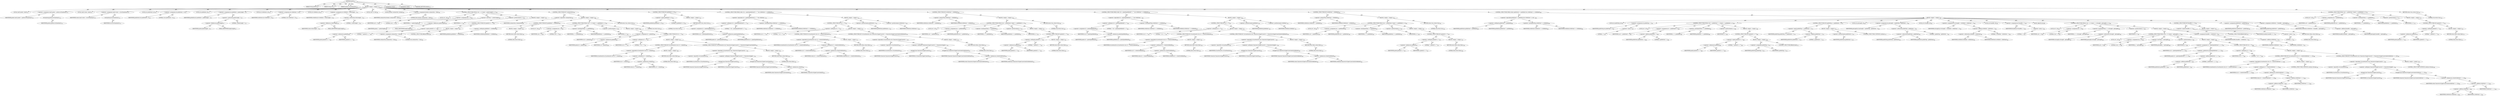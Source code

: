 digraph "match" {  
"111669149703" [label = <(METHOD,match)<SUB>372</SUB>> ]
"115964117005" [label = <(PARAM,String pattern)<SUB>372</SUB>> ]
"115964117006" [label = <(PARAM,String str)<SUB>372</SUB>> ]
"115964117007" [label = <(PARAM,boolean isCaseSensitive)<SUB>373</SUB>> ]
"25769803816" [label = <(BLOCK,&lt;empty&gt;,&lt;empty&gt;)<SUB>373</SUB>> ]
"94489280539" [label = <(LOCAL,char[] patArr: char[])<SUB>374</SUB>> ]
"30064771227" [label = <(&lt;operator&gt;.assignment,char[] patArr = pattern.toCharArray())<SUB>374</SUB>> ]
"68719476911" [label = <(IDENTIFIER,patArr,char[] patArr = pattern.toCharArray())<SUB>374</SUB>> ]
"30064771228" [label = <(toCharArray,pattern.toCharArray())<SUB>374</SUB>> ]
"68719476912" [label = <(IDENTIFIER,pattern,pattern.toCharArray())<SUB>374</SUB>> ]
"94489280540" [label = <(LOCAL,char[] strArr: char[])<SUB>375</SUB>> ]
"30064771229" [label = <(&lt;operator&gt;.assignment,char[] strArr = str.toCharArray())<SUB>375</SUB>> ]
"68719476913" [label = <(IDENTIFIER,strArr,char[] strArr = str.toCharArray())<SUB>375</SUB>> ]
"30064771230" [label = <(toCharArray,str.toCharArray())<SUB>375</SUB>> ]
"68719476914" [label = <(IDENTIFIER,str,str.toCharArray())<SUB>375</SUB>> ]
"94489280541" [label = <(LOCAL,int patIdxStart: int)<SUB>376</SUB>> ]
"30064771231" [label = <(&lt;operator&gt;.assignment,int patIdxStart = 0)<SUB>376</SUB>> ]
"68719476915" [label = <(IDENTIFIER,patIdxStart,int patIdxStart = 0)<SUB>376</SUB>> ]
"90194313274" [label = <(LITERAL,0,int patIdxStart = 0)<SUB>376</SUB>> ]
"94489280542" [label = <(LOCAL,int patIdxEnd: int)<SUB>377</SUB>> ]
"30064771232" [label = <(&lt;operator&gt;.assignment,int patIdxEnd = patArr.length - 1)<SUB>377</SUB>> ]
"68719476916" [label = <(IDENTIFIER,patIdxEnd,int patIdxEnd = patArr.length - 1)<SUB>377</SUB>> ]
"30064771233" [label = <(&lt;operator&gt;.subtraction,patArr.length - 1)<SUB>377</SUB>> ]
"30064771234" [label = <(&lt;operator&gt;.fieldAccess,patArr.length)<SUB>377</SUB>> ]
"68719476917" [label = <(IDENTIFIER,patArr,patArr.length - 1)<SUB>377</SUB>> ]
"55834574857" [label = <(FIELD_IDENTIFIER,length,length)<SUB>377</SUB>> ]
"90194313275" [label = <(LITERAL,1,patArr.length - 1)<SUB>377</SUB>> ]
"94489280543" [label = <(LOCAL,int strIdxStart: int)<SUB>378</SUB>> ]
"30064771235" [label = <(&lt;operator&gt;.assignment,int strIdxStart = 0)<SUB>378</SUB>> ]
"68719476918" [label = <(IDENTIFIER,strIdxStart,int strIdxStart = 0)<SUB>378</SUB>> ]
"90194313276" [label = <(LITERAL,0,int strIdxStart = 0)<SUB>378</SUB>> ]
"94489280544" [label = <(LOCAL,int strIdxEnd: int)<SUB>379</SUB>> ]
"30064771236" [label = <(&lt;operator&gt;.assignment,int strIdxEnd = strArr.length - 1)<SUB>379</SUB>> ]
"68719476919" [label = <(IDENTIFIER,strIdxEnd,int strIdxEnd = strArr.length - 1)<SUB>379</SUB>> ]
"30064771237" [label = <(&lt;operator&gt;.subtraction,strArr.length - 1)<SUB>379</SUB>> ]
"30064771238" [label = <(&lt;operator&gt;.fieldAccess,strArr.length)<SUB>379</SUB>> ]
"68719476920" [label = <(IDENTIFIER,strArr,strArr.length - 1)<SUB>379</SUB>> ]
"55834574858" [label = <(FIELD_IDENTIFIER,length,length)<SUB>379</SUB>> ]
"90194313277" [label = <(LITERAL,1,strArr.length - 1)<SUB>379</SUB>> ]
"94489280545" [label = <(LOCAL,char ch: char)<SUB>380</SUB>> ]
"94489280546" [label = <(LOCAL,boolean containsStar: boolean)<SUB>382</SUB>> ]
"30064771239" [label = <(&lt;operator&gt;.assignment,boolean containsStar = false)<SUB>382</SUB>> ]
"68719476921" [label = <(IDENTIFIER,containsStar,boolean containsStar = false)<SUB>382</SUB>> ]
"90194313278" [label = <(LITERAL,false,boolean containsStar = false)<SUB>382</SUB>> ]
"47244640296" [label = <(CONTROL_STRUCTURE,FOR,for (int i = 0; Some(i &lt; patArr.length); i++))<SUB>383</SUB>> ]
"94489280547" [label = <(LOCAL,int i: int)<SUB>383</SUB>> ]
"30064771240" [label = <(&lt;operator&gt;.assignment,int i = 0)<SUB>383</SUB>> ]
"68719476922" [label = <(IDENTIFIER,i,int i = 0)<SUB>383</SUB>> ]
"90194313279" [label = <(LITERAL,0,int i = 0)<SUB>383</SUB>> ]
"30064771241" [label = <(&lt;operator&gt;.lessThan,i &lt; patArr.length)<SUB>383</SUB>> ]
"68719476923" [label = <(IDENTIFIER,i,i &lt; patArr.length)<SUB>383</SUB>> ]
"30064771242" [label = <(&lt;operator&gt;.fieldAccess,patArr.length)<SUB>383</SUB>> ]
"68719476924" [label = <(IDENTIFIER,patArr,i &lt; patArr.length)<SUB>383</SUB>> ]
"55834574859" [label = <(FIELD_IDENTIFIER,length,length)<SUB>383</SUB>> ]
"30064771243" [label = <(&lt;operator&gt;.postIncrement,i++)<SUB>383</SUB>> ]
"68719476925" [label = <(IDENTIFIER,i,i++)<SUB>383</SUB>> ]
"25769803817" [label = <(BLOCK,&lt;empty&gt;,&lt;empty&gt;)<SUB>383</SUB>> ]
"47244640297" [label = <(CONTROL_STRUCTURE,IF,if (patArr[i] == '*'))<SUB>384</SUB>> ]
"30064771244" [label = <(&lt;operator&gt;.equals,patArr[i] == '*')<SUB>384</SUB>> ]
"30064771245" [label = <(&lt;operator&gt;.indexAccess,patArr[i])<SUB>384</SUB>> ]
"68719476926" [label = <(IDENTIFIER,patArr,patArr[i] == '*')<SUB>384</SUB>> ]
"68719476927" [label = <(IDENTIFIER,i,patArr[i] == '*')<SUB>384</SUB>> ]
"90194313280" [label = <(LITERAL,'*',patArr[i] == '*')<SUB>384</SUB>> ]
"25769803818" [label = <(BLOCK,&lt;empty&gt;,&lt;empty&gt;)<SUB>384</SUB>> ]
"30064771246" [label = <(&lt;operator&gt;.assignment,containsStar = true)<SUB>385</SUB>> ]
"68719476928" [label = <(IDENTIFIER,containsStar,containsStar = true)<SUB>385</SUB>> ]
"90194313281" [label = <(LITERAL,true,containsStar = true)<SUB>385</SUB>> ]
"47244640298" [label = <(CONTROL_STRUCTURE,BREAK,break;)<SUB>386</SUB>> ]
"47244640299" [label = <(CONTROL_STRUCTURE,IF,if (!containsStar))<SUB>390</SUB>> ]
"30064771247" [label = <(&lt;operator&gt;.logicalNot,!containsStar)<SUB>390</SUB>> ]
"68719476929" [label = <(IDENTIFIER,containsStar,!containsStar)<SUB>390</SUB>> ]
"25769803819" [label = <(BLOCK,&lt;empty&gt;,&lt;empty&gt;)<SUB>390</SUB>> ]
"47244640300" [label = <(CONTROL_STRUCTURE,IF,if (patIdxEnd != strIdxEnd))<SUB>392</SUB>> ]
"30064771248" [label = <(&lt;operator&gt;.notEquals,patIdxEnd != strIdxEnd)<SUB>392</SUB>> ]
"68719476930" [label = <(IDENTIFIER,patIdxEnd,patIdxEnd != strIdxEnd)<SUB>392</SUB>> ]
"68719476931" [label = <(IDENTIFIER,strIdxEnd,patIdxEnd != strIdxEnd)<SUB>392</SUB>> ]
"25769803820" [label = <(BLOCK,&lt;empty&gt;,&lt;empty&gt;)<SUB>392</SUB>> ]
"146028888084" [label = <(RETURN,return false;,return false;)<SUB>393</SUB>> ]
"90194313282" [label = <(LITERAL,false,return false;)<SUB>393</SUB>> ]
"47244640301" [label = <(CONTROL_STRUCTURE,FOR,for (int i = 0; Some(i &lt;= patIdxEnd); i++))<SUB>395</SUB>> ]
"94489280548" [label = <(LOCAL,int i: int)<SUB>395</SUB>> ]
"30064771249" [label = <(&lt;operator&gt;.assignment,int i = 0)<SUB>395</SUB>> ]
"68719476932" [label = <(IDENTIFIER,i,int i = 0)<SUB>395</SUB>> ]
"90194313283" [label = <(LITERAL,0,int i = 0)<SUB>395</SUB>> ]
"30064771250" [label = <(&lt;operator&gt;.lessEqualsThan,i &lt;= patIdxEnd)<SUB>395</SUB>> ]
"68719476933" [label = <(IDENTIFIER,i,i &lt;= patIdxEnd)<SUB>395</SUB>> ]
"68719476934" [label = <(IDENTIFIER,patIdxEnd,i &lt;= patIdxEnd)<SUB>395</SUB>> ]
"30064771251" [label = <(&lt;operator&gt;.postIncrement,i++)<SUB>395</SUB>> ]
"68719476935" [label = <(IDENTIFIER,i,i++)<SUB>395</SUB>> ]
"25769803821" [label = <(BLOCK,&lt;empty&gt;,&lt;empty&gt;)<SUB>395</SUB>> ]
"30064771252" [label = <(&lt;operator&gt;.assignment,ch = patArr[i])<SUB>396</SUB>> ]
"68719476936" [label = <(IDENTIFIER,ch,ch = patArr[i])<SUB>396</SUB>> ]
"30064771253" [label = <(&lt;operator&gt;.indexAccess,patArr[i])<SUB>396</SUB>> ]
"68719476937" [label = <(IDENTIFIER,patArr,ch = patArr[i])<SUB>396</SUB>> ]
"68719476938" [label = <(IDENTIFIER,i,ch = patArr[i])<SUB>396</SUB>> ]
"47244640302" [label = <(CONTROL_STRUCTURE,IF,if (ch != '?'))<SUB>397</SUB>> ]
"30064771254" [label = <(&lt;operator&gt;.notEquals,ch != '?')<SUB>397</SUB>> ]
"68719476939" [label = <(IDENTIFIER,ch,ch != '?')<SUB>397</SUB>> ]
"90194313284" [label = <(LITERAL,'?',ch != '?')<SUB>397</SUB>> ]
"25769803822" [label = <(BLOCK,&lt;empty&gt;,&lt;empty&gt;)<SUB>397</SUB>> ]
"47244640303" [label = <(CONTROL_STRUCTURE,IF,if (isCaseSensitive &amp;&amp; ch != strArr[i]))<SUB>398</SUB>> ]
"30064771255" [label = <(&lt;operator&gt;.logicalAnd,isCaseSensitive &amp;&amp; ch != strArr[i])<SUB>398</SUB>> ]
"68719476940" [label = <(IDENTIFIER,isCaseSensitive,isCaseSensitive &amp;&amp; ch != strArr[i])<SUB>398</SUB>> ]
"30064771256" [label = <(&lt;operator&gt;.notEquals,ch != strArr[i])<SUB>398</SUB>> ]
"68719476941" [label = <(IDENTIFIER,ch,ch != strArr[i])<SUB>398</SUB>> ]
"30064771257" [label = <(&lt;operator&gt;.indexAccess,strArr[i])<SUB>398</SUB>> ]
"68719476942" [label = <(IDENTIFIER,strArr,ch != strArr[i])<SUB>398</SUB>> ]
"68719476943" [label = <(IDENTIFIER,i,ch != strArr[i])<SUB>398</SUB>> ]
"25769803823" [label = <(BLOCK,&lt;empty&gt;,&lt;empty&gt;)<SUB>398</SUB>> ]
"146028888085" [label = <(RETURN,return false;,return false;)<SUB>399</SUB>> ]
"90194313285" [label = <(LITERAL,false,return false;)<SUB>399</SUB>> ]
"47244640304" [label = <(CONTROL_STRUCTURE,IF,if (!isCaseSensitive &amp;&amp; Character.toUpperCase(ch) != Character.toUpperCase(strArr[i])))<SUB>401</SUB>> ]
"30064771258" [label = <(&lt;operator&gt;.logicalAnd,!isCaseSensitive &amp;&amp; Character.toUpperCase(ch) !...)<SUB>401</SUB>> ]
"30064771259" [label = <(&lt;operator&gt;.logicalNot,!isCaseSensitive)<SUB>401</SUB>> ]
"68719476944" [label = <(IDENTIFIER,isCaseSensitive,!isCaseSensitive)<SUB>401</SUB>> ]
"30064771260" [label = <(&lt;operator&gt;.notEquals,Character.toUpperCase(ch) != Character.toUpperC...)<SUB>401</SUB>> ]
"30064771261" [label = <(toUpperCase,Character.toUpperCase(ch))<SUB>401</SUB>> ]
"68719476945" [label = <(IDENTIFIER,Character,Character.toUpperCase(ch))<SUB>401</SUB>> ]
"68719476946" [label = <(IDENTIFIER,ch,Character.toUpperCase(ch))<SUB>401</SUB>> ]
"30064771262" [label = <(toUpperCase,Character.toUpperCase(strArr[i]))<SUB>402</SUB>> ]
"68719476947" [label = <(IDENTIFIER,Character,Character.toUpperCase(strArr[i]))<SUB>402</SUB>> ]
"30064771263" [label = <(&lt;operator&gt;.indexAccess,strArr[i])<SUB>402</SUB>> ]
"68719476948" [label = <(IDENTIFIER,strArr,Character.toUpperCase(strArr[i]))<SUB>402</SUB>> ]
"68719476949" [label = <(IDENTIFIER,i,Character.toUpperCase(strArr[i]))<SUB>402</SUB>> ]
"25769803824" [label = <(BLOCK,&lt;empty&gt;,&lt;empty&gt;)<SUB>402</SUB>> ]
"146028888086" [label = <(RETURN,return false;,return false;)<SUB>403</SUB>> ]
"90194313286" [label = <(LITERAL,false,return false;)<SUB>403</SUB>> ]
"146028888087" [label = <(RETURN,return true;,return true;)<SUB>407</SUB>> ]
"90194313287" [label = <(LITERAL,true,return true;)<SUB>407</SUB>> ]
"47244640305" [label = <(CONTROL_STRUCTURE,IF,if (patIdxEnd == 0))<SUB>410</SUB>> ]
"30064771264" [label = <(&lt;operator&gt;.equals,patIdxEnd == 0)<SUB>410</SUB>> ]
"68719476950" [label = <(IDENTIFIER,patIdxEnd,patIdxEnd == 0)<SUB>410</SUB>> ]
"90194313288" [label = <(LITERAL,0,patIdxEnd == 0)<SUB>410</SUB>> ]
"25769803825" [label = <(BLOCK,&lt;empty&gt;,&lt;empty&gt;)<SUB>410</SUB>> ]
"146028888088" [label = <(RETURN,return true;,return true;)<SUB>411</SUB>> ]
"90194313289" [label = <(LITERAL,true,return true;)<SUB>411</SUB>> ]
"47244640306" [label = <(CONTROL_STRUCTURE,WHILE,while ((ch = patArr[patIdxStart]) != '*' &amp;&amp; strIdxStart &lt;= strIdxEnd))<SUB>415</SUB>> ]
"30064771265" [label = <(&lt;operator&gt;.logicalAnd,(ch = patArr[patIdxStart]) != '*' &amp;&amp; strIdxStar...)<SUB>415</SUB>> ]
"30064771266" [label = <(&lt;operator&gt;.notEquals,(ch = patArr[patIdxStart]) != '*')<SUB>415</SUB>> ]
"30064771267" [label = <(&lt;operator&gt;.assignment,ch = patArr[patIdxStart])<SUB>415</SUB>> ]
"68719476951" [label = <(IDENTIFIER,ch,ch = patArr[patIdxStart])<SUB>415</SUB>> ]
"30064771268" [label = <(&lt;operator&gt;.indexAccess,patArr[patIdxStart])<SUB>415</SUB>> ]
"68719476952" [label = <(IDENTIFIER,patArr,ch = patArr[patIdxStart])<SUB>415</SUB>> ]
"68719476953" [label = <(IDENTIFIER,patIdxStart,ch = patArr[patIdxStart])<SUB>415</SUB>> ]
"90194313290" [label = <(LITERAL,'*',(ch = patArr[patIdxStart]) != '*')<SUB>415</SUB>> ]
"30064771269" [label = <(&lt;operator&gt;.lessEqualsThan,strIdxStart &lt;= strIdxEnd)<SUB>415</SUB>> ]
"68719476954" [label = <(IDENTIFIER,strIdxStart,strIdxStart &lt;= strIdxEnd)<SUB>415</SUB>> ]
"68719476955" [label = <(IDENTIFIER,strIdxEnd,strIdxStart &lt;= strIdxEnd)<SUB>415</SUB>> ]
"25769803826" [label = <(BLOCK,&lt;empty&gt;,&lt;empty&gt;)<SUB>415</SUB>> ]
"47244640307" [label = <(CONTROL_STRUCTURE,IF,if (ch != '?'))<SUB>416</SUB>> ]
"30064771270" [label = <(&lt;operator&gt;.notEquals,ch != '?')<SUB>416</SUB>> ]
"68719476956" [label = <(IDENTIFIER,ch,ch != '?')<SUB>416</SUB>> ]
"90194313291" [label = <(LITERAL,'?',ch != '?')<SUB>416</SUB>> ]
"25769803827" [label = <(BLOCK,&lt;empty&gt;,&lt;empty&gt;)<SUB>416</SUB>> ]
"47244640308" [label = <(CONTROL_STRUCTURE,IF,if (isCaseSensitive &amp;&amp; ch != strArr[strIdxStart]))<SUB>417</SUB>> ]
"30064771271" [label = <(&lt;operator&gt;.logicalAnd,isCaseSensitive &amp;&amp; ch != strArr[strIdxStart])<SUB>417</SUB>> ]
"68719476957" [label = <(IDENTIFIER,isCaseSensitive,isCaseSensitive &amp;&amp; ch != strArr[strIdxStart])<SUB>417</SUB>> ]
"30064771272" [label = <(&lt;operator&gt;.notEquals,ch != strArr[strIdxStart])<SUB>417</SUB>> ]
"68719476958" [label = <(IDENTIFIER,ch,ch != strArr[strIdxStart])<SUB>417</SUB>> ]
"30064771273" [label = <(&lt;operator&gt;.indexAccess,strArr[strIdxStart])<SUB>417</SUB>> ]
"68719476959" [label = <(IDENTIFIER,strArr,ch != strArr[strIdxStart])<SUB>417</SUB>> ]
"68719476960" [label = <(IDENTIFIER,strIdxStart,ch != strArr[strIdxStart])<SUB>417</SUB>> ]
"25769803828" [label = <(BLOCK,&lt;empty&gt;,&lt;empty&gt;)<SUB>417</SUB>> ]
"146028888089" [label = <(RETURN,return false;,return false;)<SUB>418</SUB>> ]
"90194313292" [label = <(LITERAL,false,return false;)<SUB>418</SUB>> ]
"47244640309" [label = <(CONTROL_STRUCTURE,IF,if (!isCaseSensitive &amp;&amp; Character.toUpperCase(ch) != Character.toUpperCase(strArr[strIdxStart])))<SUB>420</SUB>> ]
"30064771274" [label = <(&lt;operator&gt;.logicalAnd,!isCaseSensitive &amp;&amp; Character.toUpperCase(ch) !...)<SUB>420</SUB>> ]
"30064771275" [label = <(&lt;operator&gt;.logicalNot,!isCaseSensitive)<SUB>420</SUB>> ]
"68719476961" [label = <(IDENTIFIER,isCaseSensitive,!isCaseSensitive)<SUB>420</SUB>> ]
"30064771276" [label = <(&lt;operator&gt;.notEquals,Character.toUpperCase(ch) != Character.toUpperC...)<SUB>420</SUB>> ]
"30064771277" [label = <(toUpperCase,Character.toUpperCase(ch))<SUB>420</SUB>> ]
"68719476962" [label = <(IDENTIFIER,Character,Character.toUpperCase(ch))<SUB>420</SUB>> ]
"68719476963" [label = <(IDENTIFIER,ch,Character.toUpperCase(ch))<SUB>420</SUB>> ]
"30064771278" [label = <(toUpperCase,Character.toUpperCase(strArr[strIdxStart]))<SUB>421</SUB>> ]
"68719476964" [label = <(IDENTIFIER,Character,Character.toUpperCase(strArr[strIdxStart]))<SUB>421</SUB>> ]
"30064771279" [label = <(&lt;operator&gt;.indexAccess,strArr[strIdxStart])<SUB>421</SUB>> ]
"68719476965" [label = <(IDENTIFIER,strArr,Character.toUpperCase(strArr[strIdxStart]))<SUB>421</SUB>> ]
"68719476966" [label = <(IDENTIFIER,strIdxStart,Character.toUpperCase(strArr[strIdxStart]))<SUB>421</SUB>> ]
"25769803829" [label = <(BLOCK,&lt;empty&gt;,&lt;empty&gt;)<SUB>421</SUB>> ]
"146028888090" [label = <(RETURN,return false;,return false;)<SUB>422</SUB>> ]
"90194313293" [label = <(LITERAL,false,return false;)<SUB>422</SUB>> ]
"30064771280" [label = <(&lt;operator&gt;.postIncrement,patIdxStart++)<SUB>425</SUB>> ]
"68719476967" [label = <(IDENTIFIER,patIdxStart,patIdxStart++)<SUB>425</SUB>> ]
"30064771281" [label = <(&lt;operator&gt;.postIncrement,strIdxStart++)<SUB>426</SUB>> ]
"68719476968" [label = <(IDENTIFIER,strIdxStart,strIdxStart++)<SUB>426</SUB>> ]
"47244640310" [label = <(CONTROL_STRUCTURE,IF,if (strIdxStart &gt; strIdxEnd))<SUB>428</SUB>> ]
"30064771282" [label = <(&lt;operator&gt;.greaterThan,strIdxStart &gt; strIdxEnd)<SUB>428</SUB>> ]
"68719476969" [label = <(IDENTIFIER,strIdxStart,strIdxStart &gt; strIdxEnd)<SUB>428</SUB>> ]
"68719476970" [label = <(IDENTIFIER,strIdxEnd,strIdxStart &gt; strIdxEnd)<SUB>428</SUB>> ]
"25769803830" [label = <(BLOCK,&lt;empty&gt;,&lt;empty&gt;)<SUB>428</SUB>> ]
"47244640311" [label = <(CONTROL_STRUCTURE,FOR,for (int i = patIdxStart; Some(i &lt;= patIdxEnd); i++))<SUB>431</SUB>> ]
"94489280549" [label = <(LOCAL,int i: int)<SUB>431</SUB>> ]
"30064771283" [label = <(&lt;operator&gt;.assignment,int i = patIdxStart)<SUB>431</SUB>> ]
"68719476971" [label = <(IDENTIFIER,i,int i = patIdxStart)<SUB>431</SUB>> ]
"68719476972" [label = <(IDENTIFIER,patIdxStart,int i = patIdxStart)<SUB>431</SUB>> ]
"30064771284" [label = <(&lt;operator&gt;.lessEqualsThan,i &lt;= patIdxEnd)<SUB>431</SUB>> ]
"68719476973" [label = <(IDENTIFIER,i,i &lt;= patIdxEnd)<SUB>431</SUB>> ]
"68719476974" [label = <(IDENTIFIER,patIdxEnd,i &lt;= patIdxEnd)<SUB>431</SUB>> ]
"30064771285" [label = <(&lt;operator&gt;.postIncrement,i++)<SUB>431</SUB>> ]
"68719476975" [label = <(IDENTIFIER,i,i++)<SUB>431</SUB>> ]
"25769803831" [label = <(BLOCK,&lt;empty&gt;,&lt;empty&gt;)<SUB>431</SUB>> ]
"47244640312" [label = <(CONTROL_STRUCTURE,IF,if (patArr[i] != '*'))<SUB>432</SUB>> ]
"30064771286" [label = <(&lt;operator&gt;.notEquals,patArr[i] != '*')<SUB>432</SUB>> ]
"30064771287" [label = <(&lt;operator&gt;.indexAccess,patArr[i])<SUB>432</SUB>> ]
"68719476976" [label = <(IDENTIFIER,patArr,patArr[i] != '*')<SUB>432</SUB>> ]
"68719476977" [label = <(IDENTIFIER,i,patArr[i] != '*')<SUB>432</SUB>> ]
"90194313294" [label = <(LITERAL,'*',patArr[i] != '*')<SUB>432</SUB>> ]
"25769803832" [label = <(BLOCK,&lt;empty&gt;,&lt;empty&gt;)<SUB>432</SUB>> ]
"146028888091" [label = <(RETURN,return false;,return false;)<SUB>433</SUB>> ]
"90194313295" [label = <(LITERAL,false,return false;)<SUB>433</SUB>> ]
"146028888092" [label = <(RETURN,return true;,return true;)<SUB>436</SUB>> ]
"90194313296" [label = <(LITERAL,true,return true;)<SUB>436</SUB>> ]
"47244640313" [label = <(CONTROL_STRUCTURE,WHILE,while ((ch = patArr[patIdxEnd]) != '*' &amp;&amp; strIdxStart &lt;= strIdxEnd))<SUB>440</SUB>> ]
"30064771288" [label = <(&lt;operator&gt;.logicalAnd,(ch = patArr[patIdxEnd]) != '*' &amp;&amp; strIdxStart ...)<SUB>440</SUB>> ]
"30064771289" [label = <(&lt;operator&gt;.notEquals,(ch = patArr[patIdxEnd]) != '*')<SUB>440</SUB>> ]
"30064771290" [label = <(&lt;operator&gt;.assignment,ch = patArr[patIdxEnd])<SUB>440</SUB>> ]
"68719476978" [label = <(IDENTIFIER,ch,ch = patArr[patIdxEnd])<SUB>440</SUB>> ]
"30064771291" [label = <(&lt;operator&gt;.indexAccess,patArr[patIdxEnd])<SUB>440</SUB>> ]
"68719476979" [label = <(IDENTIFIER,patArr,ch = patArr[patIdxEnd])<SUB>440</SUB>> ]
"68719476980" [label = <(IDENTIFIER,patIdxEnd,ch = patArr[patIdxEnd])<SUB>440</SUB>> ]
"90194313297" [label = <(LITERAL,'*',(ch = patArr[patIdxEnd]) != '*')<SUB>440</SUB>> ]
"30064771292" [label = <(&lt;operator&gt;.lessEqualsThan,strIdxStart &lt;= strIdxEnd)<SUB>440</SUB>> ]
"68719476981" [label = <(IDENTIFIER,strIdxStart,strIdxStart &lt;= strIdxEnd)<SUB>440</SUB>> ]
"68719476982" [label = <(IDENTIFIER,strIdxEnd,strIdxStart &lt;= strIdxEnd)<SUB>440</SUB>> ]
"25769803833" [label = <(BLOCK,&lt;empty&gt;,&lt;empty&gt;)<SUB>440</SUB>> ]
"47244640314" [label = <(CONTROL_STRUCTURE,IF,if (ch != '?'))<SUB>441</SUB>> ]
"30064771293" [label = <(&lt;operator&gt;.notEquals,ch != '?')<SUB>441</SUB>> ]
"68719476983" [label = <(IDENTIFIER,ch,ch != '?')<SUB>441</SUB>> ]
"90194313298" [label = <(LITERAL,'?',ch != '?')<SUB>441</SUB>> ]
"25769803834" [label = <(BLOCK,&lt;empty&gt;,&lt;empty&gt;)<SUB>441</SUB>> ]
"47244640315" [label = <(CONTROL_STRUCTURE,IF,if (isCaseSensitive &amp;&amp; ch != strArr[strIdxEnd]))<SUB>442</SUB>> ]
"30064771294" [label = <(&lt;operator&gt;.logicalAnd,isCaseSensitive &amp;&amp; ch != strArr[strIdxEnd])<SUB>442</SUB>> ]
"68719476984" [label = <(IDENTIFIER,isCaseSensitive,isCaseSensitive &amp;&amp; ch != strArr[strIdxEnd])<SUB>442</SUB>> ]
"30064771295" [label = <(&lt;operator&gt;.notEquals,ch != strArr[strIdxEnd])<SUB>442</SUB>> ]
"68719476985" [label = <(IDENTIFIER,ch,ch != strArr[strIdxEnd])<SUB>442</SUB>> ]
"30064771296" [label = <(&lt;operator&gt;.indexAccess,strArr[strIdxEnd])<SUB>442</SUB>> ]
"68719476986" [label = <(IDENTIFIER,strArr,ch != strArr[strIdxEnd])<SUB>442</SUB>> ]
"68719476987" [label = <(IDENTIFIER,strIdxEnd,ch != strArr[strIdxEnd])<SUB>442</SUB>> ]
"25769803835" [label = <(BLOCK,&lt;empty&gt;,&lt;empty&gt;)<SUB>442</SUB>> ]
"146028888093" [label = <(RETURN,return false;,return false;)<SUB>443</SUB>> ]
"90194313299" [label = <(LITERAL,false,return false;)<SUB>443</SUB>> ]
"47244640316" [label = <(CONTROL_STRUCTURE,IF,if (!isCaseSensitive &amp;&amp; Character.toUpperCase(ch) != Character.toUpperCase(strArr[strIdxEnd])))<SUB>445</SUB>> ]
"30064771297" [label = <(&lt;operator&gt;.logicalAnd,!isCaseSensitive &amp;&amp; Character.toUpperCase(ch) !...)<SUB>445</SUB>> ]
"30064771298" [label = <(&lt;operator&gt;.logicalNot,!isCaseSensitive)<SUB>445</SUB>> ]
"68719476988" [label = <(IDENTIFIER,isCaseSensitive,!isCaseSensitive)<SUB>445</SUB>> ]
"30064771299" [label = <(&lt;operator&gt;.notEquals,Character.toUpperCase(ch) != Character.toUpperC...)<SUB>445</SUB>> ]
"30064771300" [label = <(toUpperCase,Character.toUpperCase(ch))<SUB>445</SUB>> ]
"68719476989" [label = <(IDENTIFIER,Character,Character.toUpperCase(ch))<SUB>445</SUB>> ]
"68719476990" [label = <(IDENTIFIER,ch,Character.toUpperCase(ch))<SUB>445</SUB>> ]
"30064771301" [label = <(toUpperCase,Character.toUpperCase(strArr[strIdxEnd]))<SUB>446</SUB>> ]
"68719476991" [label = <(IDENTIFIER,Character,Character.toUpperCase(strArr[strIdxEnd]))<SUB>446</SUB>> ]
"30064771302" [label = <(&lt;operator&gt;.indexAccess,strArr[strIdxEnd])<SUB>446</SUB>> ]
"68719476992" [label = <(IDENTIFIER,strArr,Character.toUpperCase(strArr[strIdxEnd]))<SUB>446</SUB>> ]
"68719476993" [label = <(IDENTIFIER,strIdxEnd,Character.toUpperCase(strArr[strIdxEnd]))<SUB>446</SUB>> ]
"25769803836" [label = <(BLOCK,&lt;empty&gt;,&lt;empty&gt;)<SUB>446</SUB>> ]
"146028888094" [label = <(RETURN,return false;,return false;)<SUB>447</SUB>> ]
"90194313300" [label = <(LITERAL,false,return false;)<SUB>447</SUB>> ]
"30064771303" [label = <(&lt;operator&gt;.postDecrement,patIdxEnd--)<SUB>450</SUB>> ]
"68719476994" [label = <(IDENTIFIER,patIdxEnd,patIdxEnd--)<SUB>450</SUB>> ]
"30064771304" [label = <(&lt;operator&gt;.postDecrement,strIdxEnd--)<SUB>451</SUB>> ]
"68719476995" [label = <(IDENTIFIER,strIdxEnd,strIdxEnd--)<SUB>451</SUB>> ]
"47244640317" [label = <(CONTROL_STRUCTURE,IF,if (strIdxStart &gt; strIdxEnd))<SUB>453</SUB>> ]
"30064771305" [label = <(&lt;operator&gt;.greaterThan,strIdxStart &gt; strIdxEnd)<SUB>453</SUB>> ]
"68719476996" [label = <(IDENTIFIER,strIdxStart,strIdxStart &gt; strIdxEnd)<SUB>453</SUB>> ]
"68719476997" [label = <(IDENTIFIER,strIdxEnd,strIdxStart &gt; strIdxEnd)<SUB>453</SUB>> ]
"25769803837" [label = <(BLOCK,&lt;empty&gt;,&lt;empty&gt;)<SUB>453</SUB>> ]
"47244640318" [label = <(CONTROL_STRUCTURE,FOR,for (int i = patIdxStart; Some(i &lt;= patIdxEnd); i++))<SUB>456</SUB>> ]
"94489280550" [label = <(LOCAL,int i: int)<SUB>456</SUB>> ]
"30064771306" [label = <(&lt;operator&gt;.assignment,int i = patIdxStart)<SUB>456</SUB>> ]
"68719476998" [label = <(IDENTIFIER,i,int i = patIdxStart)<SUB>456</SUB>> ]
"68719476999" [label = <(IDENTIFIER,patIdxStart,int i = patIdxStart)<SUB>456</SUB>> ]
"30064771307" [label = <(&lt;operator&gt;.lessEqualsThan,i &lt;= patIdxEnd)<SUB>456</SUB>> ]
"68719477000" [label = <(IDENTIFIER,i,i &lt;= patIdxEnd)<SUB>456</SUB>> ]
"68719477001" [label = <(IDENTIFIER,patIdxEnd,i &lt;= patIdxEnd)<SUB>456</SUB>> ]
"30064771308" [label = <(&lt;operator&gt;.postIncrement,i++)<SUB>456</SUB>> ]
"68719477002" [label = <(IDENTIFIER,i,i++)<SUB>456</SUB>> ]
"25769803838" [label = <(BLOCK,&lt;empty&gt;,&lt;empty&gt;)<SUB>456</SUB>> ]
"47244640319" [label = <(CONTROL_STRUCTURE,IF,if (patArr[i] != '*'))<SUB>457</SUB>> ]
"30064771309" [label = <(&lt;operator&gt;.notEquals,patArr[i] != '*')<SUB>457</SUB>> ]
"30064771310" [label = <(&lt;operator&gt;.indexAccess,patArr[i])<SUB>457</SUB>> ]
"68719477003" [label = <(IDENTIFIER,patArr,patArr[i] != '*')<SUB>457</SUB>> ]
"68719477004" [label = <(IDENTIFIER,i,patArr[i] != '*')<SUB>457</SUB>> ]
"90194313301" [label = <(LITERAL,'*',patArr[i] != '*')<SUB>457</SUB>> ]
"25769803839" [label = <(BLOCK,&lt;empty&gt;,&lt;empty&gt;)<SUB>457</SUB>> ]
"146028888095" [label = <(RETURN,return false;,return false;)<SUB>458</SUB>> ]
"90194313302" [label = <(LITERAL,false,return false;)<SUB>458</SUB>> ]
"146028888096" [label = <(RETURN,return true;,return true;)<SUB>461</SUB>> ]
"90194313303" [label = <(LITERAL,true,return true;)<SUB>461</SUB>> ]
"47244640320" [label = <(CONTROL_STRUCTURE,WHILE,while (patIdxStart != patIdxEnd &amp;&amp; strIdxStart &lt;= strIdxEnd))<SUB>466</SUB>> ]
"30064771311" [label = <(&lt;operator&gt;.logicalAnd,patIdxStart != patIdxEnd &amp;&amp; strIdxStart &lt;= strI...)<SUB>466</SUB>> ]
"30064771312" [label = <(&lt;operator&gt;.notEquals,patIdxStart != patIdxEnd)<SUB>466</SUB>> ]
"68719477005" [label = <(IDENTIFIER,patIdxStart,patIdxStart != patIdxEnd)<SUB>466</SUB>> ]
"68719477006" [label = <(IDENTIFIER,patIdxEnd,patIdxStart != patIdxEnd)<SUB>466</SUB>> ]
"30064771313" [label = <(&lt;operator&gt;.lessEqualsThan,strIdxStart &lt;= strIdxEnd)<SUB>466</SUB>> ]
"68719477007" [label = <(IDENTIFIER,strIdxStart,strIdxStart &lt;= strIdxEnd)<SUB>466</SUB>> ]
"68719477008" [label = <(IDENTIFIER,strIdxEnd,strIdxStart &lt;= strIdxEnd)<SUB>466</SUB>> ]
"25769803840" [label = <(BLOCK,&lt;empty&gt;,&lt;empty&gt;)<SUB>466</SUB>> ]
"94489280551" [label = <(LOCAL,int patIdxTmp: int)<SUB>467</SUB>> ]
"30064771314" [label = <(&lt;operator&gt;.assignment,int patIdxTmp = -1)<SUB>467</SUB>> ]
"68719477009" [label = <(IDENTIFIER,patIdxTmp,int patIdxTmp = -1)<SUB>467</SUB>> ]
"30064771315" [label = <(&lt;operator&gt;.minus,-1)<SUB>467</SUB>> ]
"90194313304" [label = <(LITERAL,1,-1)<SUB>467</SUB>> ]
"47244640321" [label = <(CONTROL_STRUCTURE,FOR,for (int i = patIdxStart + 1; Some(i &lt;= patIdxEnd); i++))<SUB>468</SUB>> ]
"94489280552" [label = <(LOCAL,int i: int)<SUB>468</SUB>> ]
"30064771316" [label = <(&lt;operator&gt;.assignment,int i = patIdxStart + 1)<SUB>468</SUB>> ]
"68719477010" [label = <(IDENTIFIER,i,int i = patIdxStart + 1)<SUB>468</SUB>> ]
"30064771317" [label = <(&lt;operator&gt;.addition,patIdxStart + 1)<SUB>468</SUB>> ]
"68719477011" [label = <(IDENTIFIER,patIdxStart,patIdxStart + 1)<SUB>468</SUB>> ]
"90194313305" [label = <(LITERAL,1,patIdxStart + 1)<SUB>468</SUB>> ]
"30064771318" [label = <(&lt;operator&gt;.lessEqualsThan,i &lt;= patIdxEnd)<SUB>468</SUB>> ]
"68719477012" [label = <(IDENTIFIER,i,i &lt;= patIdxEnd)<SUB>468</SUB>> ]
"68719477013" [label = <(IDENTIFIER,patIdxEnd,i &lt;= patIdxEnd)<SUB>468</SUB>> ]
"30064771319" [label = <(&lt;operator&gt;.postIncrement,i++)<SUB>468</SUB>> ]
"68719477014" [label = <(IDENTIFIER,i,i++)<SUB>468</SUB>> ]
"25769803841" [label = <(BLOCK,&lt;empty&gt;,&lt;empty&gt;)<SUB>468</SUB>> ]
"47244640322" [label = <(CONTROL_STRUCTURE,IF,if (patArr[i] == '*'))<SUB>469</SUB>> ]
"30064771320" [label = <(&lt;operator&gt;.equals,patArr[i] == '*')<SUB>469</SUB>> ]
"30064771321" [label = <(&lt;operator&gt;.indexAccess,patArr[i])<SUB>469</SUB>> ]
"68719477015" [label = <(IDENTIFIER,patArr,patArr[i] == '*')<SUB>469</SUB>> ]
"68719477016" [label = <(IDENTIFIER,i,patArr[i] == '*')<SUB>469</SUB>> ]
"90194313306" [label = <(LITERAL,'*',patArr[i] == '*')<SUB>469</SUB>> ]
"25769803842" [label = <(BLOCK,&lt;empty&gt;,&lt;empty&gt;)<SUB>469</SUB>> ]
"30064771322" [label = <(&lt;operator&gt;.assignment,patIdxTmp = i)<SUB>470</SUB>> ]
"68719477017" [label = <(IDENTIFIER,patIdxTmp,patIdxTmp = i)<SUB>470</SUB>> ]
"68719477018" [label = <(IDENTIFIER,i,patIdxTmp = i)<SUB>470</SUB>> ]
"47244640323" [label = <(CONTROL_STRUCTURE,BREAK,break;)<SUB>471</SUB>> ]
"47244640324" [label = <(CONTROL_STRUCTURE,IF,if (patIdxTmp == patIdxStart + 1))<SUB>474</SUB>> ]
"30064771323" [label = <(&lt;operator&gt;.equals,patIdxTmp == patIdxStart + 1)<SUB>474</SUB>> ]
"68719477019" [label = <(IDENTIFIER,patIdxTmp,patIdxTmp == patIdxStart + 1)<SUB>474</SUB>> ]
"30064771324" [label = <(&lt;operator&gt;.addition,patIdxStart + 1)<SUB>474</SUB>> ]
"68719477020" [label = <(IDENTIFIER,patIdxStart,patIdxStart + 1)<SUB>474</SUB>> ]
"90194313307" [label = <(LITERAL,1,patIdxStart + 1)<SUB>474</SUB>> ]
"25769803843" [label = <(BLOCK,&lt;empty&gt;,&lt;empty&gt;)<SUB>474</SUB>> ]
"30064771325" [label = <(&lt;operator&gt;.postIncrement,patIdxStart++)<SUB>476</SUB>> ]
"68719477021" [label = <(IDENTIFIER,patIdxStart,patIdxStart++)<SUB>476</SUB>> ]
"47244640325" [label = <(CONTROL_STRUCTURE,CONTINUE,continue;)<SUB>477</SUB>> ]
"94489280553" [label = <(LOCAL,int patLength: int)<SUB>481</SUB>> ]
"30064771326" [label = <(&lt;operator&gt;.assignment,int patLength = (patIdxTmp - patIdxStart - 1))<SUB>481</SUB>> ]
"68719477022" [label = <(IDENTIFIER,patLength,int patLength = (patIdxTmp - patIdxStart - 1))<SUB>481</SUB>> ]
"30064771327" [label = <(&lt;operator&gt;.subtraction,patIdxTmp - patIdxStart - 1)<SUB>481</SUB>> ]
"30064771328" [label = <(&lt;operator&gt;.subtraction,patIdxTmp - patIdxStart)<SUB>481</SUB>> ]
"68719477023" [label = <(IDENTIFIER,patIdxTmp,patIdxTmp - patIdxStart)<SUB>481</SUB>> ]
"68719477024" [label = <(IDENTIFIER,patIdxStart,patIdxTmp - patIdxStart)<SUB>481</SUB>> ]
"90194313308" [label = <(LITERAL,1,patIdxTmp - patIdxStart - 1)<SUB>481</SUB>> ]
"94489280554" [label = <(LOCAL,int strLength: int)<SUB>482</SUB>> ]
"30064771329" [label = <(&lt;operator&gt;.assignment,int strLength = (strIdxEnd - strIdxStart + 1))<SUB>482</SUB>> ]
"68719477025" [label = <(IDENTIFIER,strLength,int strLength = (strIdxEnd - strIdxStart + 1))<SUB>482</SUB>> ]
"30064771330" [label = <(&lt;operator&gt;.addition,strIdxEnd - strIdxStart + 1)<SUB>482</SUB>> ]
"30064771331" [label = <(&lt;operator&gt;.subtraction,strIdxEnd - strIdxStart)<SUB>482</SUB>> ]
"68719477026" [label = <(IDENTIFIER,strIdxEnd,strIdxEnd - strIdxStart)<SUB>482</SUB>> ]
"68719477027" [label = <(IDENTIFIER,strIdxStart,strIdxEnd - strIdxStart)<SUB>482</SUB>> ]
"90194313309" [label = <(LITERAL,1,strIdxEnd - strIdxStart + 1)<SUB>482</SUB>> ]
"94489280555" [label = <(LOCAL,int foundIdx: int)<SUB>483</SUB>> ]
"30064771332" [label = <(&lt;operator&gt;.assignment,int foundIdx = -1)<SUB>483</SUB>> ]
"68719477028" [label = <(IDENTIFIER,foundIdx,int foundIdx = -1)<SUB>483</SUB>> ]
"30064771333" [label = <(&lt;operator&gt;.minus,-1)<SUB>483</SUB>> ]
"90194313310" [label = <(LITERAL,1,-1)<SUB>483</SUB>> ]
"81604378625" [label = <(JUMP_TARGET,strLoop)> ]
"47244640326" [label = <(CONTROL_STRUCTURE,FOR,for (int i = 0; Some(i &lt;= strLength - patLength); i++))<SUB>485</SUB>> ]
"94489280556" [label = <(LOCAL,int i: int)<SUB>485</SUB>> ]
"30064771334" [label = <(&lt;operator&gt;.assignment,int i = 0)<SUB>485</SUB>> ]
"68719477029" [label = <(IDENTIFIER,i,int i = 0)<SUB>485</SUB>> ]
"90194313311" [label = <(LITERAL,0,int i = 0)<SUB>485</SUB>> ]
"30064771335" [label = <(&lt;operator&gt;.lessEqualsThan,i &lt;= strLength - patLength)<SUB>485</SUB>> ]
"68719477030" [label = <(IDENTIFIER,i,i &lt;= strLength - patLength)<SUB>485</SUB>> ]
"30064771336" [label = <(&lt;operator&gt;.subtraction,strLength - patLength)<SUB>485</SUB>> ]
"68719477031" [label = <(IDENTIFIER,strLength,strLength - patLength)<SUB>485</SUB>> ]
"68719477032" [label = <(IDENTIFIER,patLength,strLength - patLength)<SUB>485</SUB>> ]
"30064771337" [label = <(&lt;operator&gt;.postIncrement,i++)<SUB>485</SUB>> ]
"68719477033" [label = <(IDENTIFIER,i,i++)<SUB>485</SUB>> ]
"25769803844" [label = <(BLOCK,&lt;empty&gt;,&lt;empty&gt;)<SUB>485</SUB>> ]
"47244640327" [label = <(CONTROL_STRUCTURE,FOR,for (int j = 0; Some(j &lt; patLength); j++))<SUB>486</SUB>> ]
"94489280557" [label = <(LOCAL,int j: int)<SUB>486</SUB>> ]
"30064771338" [label = <(&lt;operator&gt;.assignment,int j = 0)<SUB>486</SUB>> ]
"68719477034" [label = <(IDENTIFIER,j,int j = 0)<SUB>486</SUB>> ]
"90194313312" [label = <(LITERAL,0,int j = 0)<SUB>486</SUB>> ]
"30064771339" [label = <(&lt;operator&gt;.lessThan,j &lt; patLength)<SUB>486</SUB>> ]
"68719477035" [label = <(IDENTIFIER,j,j &lt; patLength)<SUB>486</SUB>> ]
"68719477036" [label = <(IDENTIFIER,patLength,j &lt; patLength)<SUB>486</SUB>> ]
"30064771340" [label = <(&lt;operator&gt;.postIncrement,j++)<SUB>486</SUB>> ]
"68719477037" [label = <(IDENTIFIER,j,j++)<SUB>486</SUB>> ]
"25769803845" [label = <(BLOCK,&lt;empty&gt;,&lt;empty&gt;)<SUB>486</SUB>> ]
"30064771341" [label = <(&lt;operator&gt;.assignment,ch = patArr[patIdxStart + j + 1])<SUB>487</SUB>> ]
"68719477038" [label = <(IDENTIFIER,ch,ch = patArr[patIdxStart + j + 1])<SUB>487</SUB>> ]
"30064771342" [label = <(&lt;operator&gt;.indexAccess,patArr[patIdxStart + j + 1])<SUB>487</SUB>> ]
"68719477039" [label = <(IDENTIFIER,patArr,ch = patArr[patIdxStart + j + 1])<SUB>487</SUB>> ]
"30064771343" [label = <(&lt;operator&gt;.addition,patIdxStart + j + 1)<SUB>487</SUB>> ]
"30064771344" [label = <(&lt;operator&gt;.addition,patIdxStart + j)<SUB>487</SUB>> ]
"68719477040" [label = <(IDENTIFIER,patIdxStart,patIdxStart + j)<SUB>487</SUB>> ]
"68719477041" [label = <(IDENTIFIER,j,patIdxStart + j)<SUB>487</SUB>> ]
"90194313313" [label = <(LITERAL,1,patIdxStart + j + 1)<SUB>487</SUB>> ]
"47244640328" [label = <(CONTROL_STRUCTURE,IF,if (ch != '?'))<SUB>488</SUB>> ]
"30064771345" [label = <(&lt;operator&gt;.notEquals,ch != '?')<SUB>488</SUB>> ]
"68719477042" [label = <(IDENTIFIER,ch,ch != '?')<SUB>488</SUB>> ]
"90194313314" [label = <(LITERAL,'?',ch != '?')<SUB>488</SUB>> ]
"25769803846" [label = <(BLOCK,&lt;empty&gt;,&lt;empty&gt;)<SUB>488</SUB>> ]
"47244640329" [label = <(CONTROL_STRUCTURE,IF,if (isCaseSensitive &amp;&amp; ch != strArr[strIdxStart + i + j]))<SUB>489</SUB>> ]
"30064771346" [label = <(&lt;operator&gt;.logicalAnd,isCaseSensitive &amp;&amp; ch != strArr[strIdxStart + i...)<SUB>489</SUB>> ]
"68719477043" [label = <(IDENTIFIER,isCaseSensitive,isCaseSensitive &amp;&amp; ch != strArr[strIdxStart + i...)<SUB>489</SUB>> ]
"30064771347" [label = <(&lt;operator&gt;.notEquals,ch != strArr[strIdxStart + i + j])<SUB>489</SUB>> ]
"68719477044" [label = <(IDENTIFIER,ch,ch != strArr[strIdxStart + i + j])<SUB>489</SUB>> ]
"30064771348" [label = <(&lt;operator&gt;.indexAccess,strArr[strIdxStart + i + j])<SUB>489</SUB>> ]
"68719477045" [label = <(IDENTIFIER,strArr,ch != strArr[strIdxStart + i + j])<SUB>489</SUB>> ]
"30064771349" [label = <(&lt;operator&gt;.addition,strIdxStart + i + j)<SUB>489</SUB>> ]
"30064771350" [label = <(&lt;operator&gt;.addition,strIdxStart + i)<SUB>489</SUB>> ]
"68719477046" [label = <(IDENTIFIER,strIdxStart,strIdxStart + i)<SUB>489</SUB>> ]
"68719477047" [label = <(IDENTIFIER,i,strIdxStart + i)<SUB>489</SUB>> ]
"68719477048" [label = <(IDENTIFIER,j,strIdxStart + i + j)<SUB>490</SUB>> ]
"25769803847" [label = <(BLOCK,&lt;empty&gt;,&lt;empty&gt;)<SUB>490</SUB>> ]
"47244640330" [label = <(CONTROL_STRUCTURE,CONTINUE,continue strLoop;)<SUB>491</SUB>> ]
"47244640331" [label = <(CONTROL_STRUCTURE,IF,if (!isCaseSensitive &amp;&amp; Character.toUpperCase(ch) != Character.toUpperCase(strArr[strIdxStart + i + j])))<SUB>493</SUB>> ]
"30064771351" [label = <(&lt;operator&gt;.logicalAnd,!isCaseSensitive &amp;&amp; Character.toUpperCase(ch) !...)<SUB>493</SUB>> ]
"30064771352" [label = <(&lt;operator&gt;.logicalNot,!isCaseSensitive)<SUB>493</SUB>> ]
"68719477049" [label = <(IDENTIFIER,isCaseSensitive,!isCaseSensitive)<SUB>493</SUB>> ]
"30064771353" [label = <(&lt;operator&gt;.notEquals,Character.toUpperCase(ch) != Character.toUpperC...)<SUB>494</SUB>> ]
"30064771354" [label = <(toUpperCase,Character.toUpperCase(ch))<SUB>494</SUB>> ]
"68719477050" [label = <(IDENTIFIER,Character,Character.toUpperCase(ch))<SUB>494</SUB>> ]
"68719477051" [label = <(IDENTIFIER,ch,Character.toUpperCase(ch))<SUB>494</SUB>> ]
"30064771355" [label = <(toUpperCase,Character.toUpperCase(strArr[strIdxStart + i + j]))<SUB>495</SUB>> ]
"68719477052" [label = <(IDENTIFIER,Character,Character.toUpperCase(strArr[strIdxStart + i + j]))<SUB>495</SUB>> ]
"30064771356" [label = <(&lt;operator&gt;.indexAccess,strArr[strIdxStart + i + j])<SUB>495</SUB>> ]
"68719477053" [label = <(IDENTIFIER,strArr,Character.toUpperCase(strArr[strIdxStart + i + j]))<SUB>495</SUB>> ]
"30064771357" [label = <(&lt;operator&gt;.addition,strIdxStart + i + j)<SUB>495</SUB>> ]
"30064771358" [label = <(&lt;operator&gt;.addition,strIdxStart + i)<SUB>495</SUB>> ]
"68719477054" [label = <(IDENTIFIER,strIdxStart,strIdxStart + i)<SUB>495</SUB>> ]
"68719477055" [label = <(IDENTIFIER,i,strIdxStart + i)<SUB>495</SUB>> ]
"68719477056" [label = <(IDENTIFIER,j,strIdxStart + i + j)<SUB>495</SUB>> ]
"25769803848" [label = <(BLOCK,&lt;empty&gt;,&lt;empty&gt;)<SUB>495</SUB>> ]
"47244640332" [label = <(CONTROL_STRUCTURE,CONTINUE,continue strLoop;)<SUB>496</SUB>> ]
"30064771359" [label = <(&lt;operator&gt;.assignment,foundIdx = strIdxStart + i)<SUB>501</SUB>> ]
"68719477057" [label = <(IDENTIFIER,foundIdx,foundIdx = strIdxStart + i)<SUB>501</SUB>> ]
"30064771360" [label = <(&lt;operator&gt;.addition,strIdxStart + i)<SUB>501</SUB>> ]
"68719477058" [label = <(IDENTIFIER,strIdxStart,strIdxStart + i)<SUB>501</SUB>> ]
"68719477059" [label = <(IDENTIFIER,i,strIdxStart + i)<SUB>501</SUB>> ]
"47244640333" [label = <(CONTROL_STRUCTURE,BREAK,break;)<SUB>502</SUB>> ]
"47244640334" [label = <(CONTROL_STRUCTURE,IF,if (foundIdx == -1))<SUB>505</SUB>> ]
"30064771361" [label = <(&lt;operator&gt;.equals,foundIdx == -1)<SUB>505</SUB>> ]
"68719477060" [label = <(IDENTIFIER,foundIdx,foundIdx == -1)<SUB>505</SUB>> ]
"30064771362" [label = <(&lt;operator&gt;.minus,-1)<SUB>505</SUB>> ]
"90194313315" [label = <(LITERAL,1,-1)<SUB>505</SUB>> ]
"25769803849" [label = <(BLOCK,&lt;empty&gt;,&lt;empty&gt;)<SUB>505</SUB>> ]
"146028888097" [label = <(RETURN,return false;,return false;)<SUB>506</SUB>> ]
"90194313316" [label = <(LITERAL,false,return false;)<SUB>506</SUB>> ]
"30064771363" [label = <(&lt;operator&gt;.assignment,patIdxStart = patIdxTmp)<SUB>509</SUB>> ]
"68719477061" [label = <(IDENTIFIER,patIdxStart,patIdxStart = patIdxTmp)<SUB>509</SUB>> ]
"68719477062" [label = <(IDENTIFIER,patIdxTmp,patIdxStart = patIdxTmp)<SUB>509</SUB>> ]
"30064771364" [label = <(&lt;operator&gt;.assignment,strIdxStart = foundIdx + patLength)<SUB>510</SUB>> ]
"68719477063" [label = <(IDENTIFIER,strIdxStart,strIdxStart = foundIdx + patLength)<SUB>510</SUB>> ]
"30064771365" [label = <(&lt;operator&gt;.addition,foundIdx + patLength)<SUB>510</SUB>> ]
"68719477064" [label = <(IDENTIFIER,foundIdx,foundIdx + patLength)<SUB>510</SUB>> ]
"68719477065" [label = <(IDENTIFIER,patLength,foundIdx + patLength)<SUB>510</SUB>> ]
"47244640335" [label = <(CONTROL_STRUCTURE,FOR,for (int i = patIdxStart; Some(i &lt;= patIdxEnd); i++))<SUB>515</SUB>> ]
"94489280558" [label = <(LOCAL,int i: int)<SUB>515</SUB>> ]
"30064771366" [label = <(&lt;operator&gt;.assignment,int i = patIdxStart)<SUB>515</SUB>> ]
"68719477066" [label = <(IDENTIFIER,i,int i = patIdxStart)<SUB>515</SUB>> ]
"68719477067" [label = <(IDENTIFIER,patIdxStart,int i = patIdxStart)<SUB>515</SUB>> ]
"30064771367" [label = <(&lt;operator&gt;.lessEqualsThan,i &lt;= patIdxEnd)<SUB>515</SUB>> ]
"68719477068" [label = <(IDENTIFIER,i,i &lt;= patIdxEnd)<SUB>515</SUB>> ]
"68719477069" [label = <(IDENTIFIER,patIdxEnd,i &lt;= patIdxEnd)<SUB>515</SUB>> ]
"30064771368" [label = <(&lt;operator&gt;.postIncrement,i++)<SUB>515</SUB>> ]
"68719477070" [label = <(IDENTIFIER,i,i++)<SUB>515</SUB>> ]
"25769803850" [label = <(BLOCK,&lt;empty&gt;,&lt;empty&gt;)<SUB>515</SUB>> ]
"47244640336" [label = <(CONTROL_STRUCTURE,IF,if (patArr[i] != '*'))<SUB>516</SUB>> ]
"30064771369" [label = <(&lt;operator&gt;.notEquals,patArr[i] != '*')<SUB>516</SUB>> ]
"30064771370" [label = <(&lt;operator&gt;.indexAccess,patArr[i])<SUB>516</SUB>> ]
"68719477071" [label = <(IDENTIFIER,patArr,patArr[i] != '*')<SUB>516</SUB>> ]
"68719477072" [label = <(IDENTIFIER,i,patArr[i] != '*')<SUB>516</SUB>> ]
"90194313317" [label = <(LITERAL,'*',patArr[i] != '*')<SUB>516</SUB>> ]
"25769803851" [label = <(BLOCK,&lt;empty&gt;,&lt;empty&gt;)<SUB>516</SUB>> ]
"146028888098" [label = <(RETURN,return false;,return false;)<SUB>517</SUB>> ]
"90194313318" [label = <(LITERAL,false,return false;)<SUB>517</SUB>> ]
"146028888099" [label = <(RETURN,return true;,return true;)<SUB>520</SUB>> ]
"90194313319" [label = <(LITERAL,true,return true;)<SUB>520</SUB>> ]
"133143986192" [label = <(MODIFIER,PUBLIC)> ]
"133143986193" [label = <(MODIFIER,STATIC)> ]
"128849018887" [label = <(METHOD_RETURN,boolean)<SUB>372</SUB>> ]
  "111669149703" -> "115964117005"  [ label = "AST: "] 
  "111669149703" -> "115964117006"  [ label = "AST: "] 
  "111669149703" -> "115964117007"  [ label = "AST: "] 
  "111669149703" -> "25769803816"  [ label = "AST: "] 
  "111669149703" -> "133143986192"  [ label = "AST: "] 
  "111669149703" -> "133143986193"  [ label = "AST: "] 
  "111669149703" -> "128849018887"  [ label = "AST: "] 
  "25769803816" -> "94489280539"  [ label = "AST: "] 
  "25769803816" -> "30064771227"  [ label = "AST: "] 
  "25769803816" -> "94489280540"  [ label = "AST: "] 
  "25769803816" -> "30064771229"  [ label = "AST: "] 
  "25769803816" -> "94489280541"  [ label = "AST: "] 
  "25769803816" -> "30064771231"  [ label = "AST: "] 
  "25769803816" -> "94489280542"  [ label = "AST: "] 
  "25769803816" -> "30064771232"  [ label = "AST: "] 
  "25769803816" -> "94489280543"  [ label = "AST: "] 
  "25769803816" -> "30064771235"  [ label = "AST: "] 
  "25769803816" -> "94489280544"  [ label = "AST: "] 
  "25769803816" -> "30064771236"  [ label = "AST: "] 
  "25769803816" -> "94489280545"  [ label = "AST: "] 
  "25769803816" -> "94489280546"  [ label = "AST: "] 
  "25769803816" -> "30064771239"  [ label = "AST: "] 
  "25769803816" -> "47244640296"  [ label = "AST: "] 
  "25769803816" -> "47244640299"  [ label = "AST: "] 
  "25769803816" -> "47244640305"  [ label = "AST: "] 
  "25769803816" -> "47244640306"  [ label = "AST: "] 
  "25769803816" -> "47244640310"  [ label = "AST: "] 
  "25769803816" -> "47244640313"  [ label = "AST: "] 
  "25769803816" -> "47244640317"  [ label = "AST: "] 
  "25769803816" -> "47244640320"  [ label = "AST: "] 
  "25769803816" -> "47244640335"  [ label = "AST: "] 
  "25769803816" -> "146028888099"  [ label = "AST: "] 
  "30064771227" -> "68719476911"  [ label = "AST: "] 
  "30064771227" -> "30064771228"  [ label = "AST: "] 
  "30064771228" -> "68719476912"  [ label = "AST: "] 
  "30064771229" -> "68719476913"  [ label = "AST: "] 
  "30064771229" -> "30064771230"  [ label = "AST: "] 
  "30064771230" -> "68719476914"  [ label = "AST: "] 
  "30064771231" -> "68719476915"  [ label = "AST: "] 
  "30064771231" -> "90194313274"  [ label = "AST: "] 
  "30064771232" -> "68719476916"  [ label = "AST: "] 
  "30064771232" -> "30064771233"  [ label = "AST: "] 
  "30064771233" -> "30064771234"  [ label = "AST: "] 
  "30064771233" -> "90194313275"  [ label = "AST: "] 
  "30064771234" -> "68719476917"  [ label = "AST: "] 
  "30064771234" -> "55834574857"  [ label = "AST: "] 
  "30064771235" -> "68719476918"  [ label = "AST: "] 
  "30064771235" -> "90194313276"  [ label = "AST: "] 
  "30064771236" -> "68719476919"  [ label = "AST: "] 
  "30064771236" -> "30064771237"  [ label = "AST: "] 
  "30064771237" -> "30064771238"  [ label = "AST: "] 
  "30064771237" -> "90194313277"  [ label = "AST: "] 
  "30064771238" -> "68719476920"  [ label = "AST: "] 
  "30064771238" -> "55834574858"  [ label = "AST: "] 
  "30064771239" -> "68719476921"  [ label = "AST: "] 
  "30064771239" -> "90194313278"  [ label = "AST: "] 
  "47244640296" -> "94489280547"  [ label = "AST: "] 
  "47244640296" -> "30064771240"  [ label = "AST: "] 
  "47244640296" -> "30064771241"  [ label = "AST: "] 
  "47244640296" -> "30064771243"  [ label = "AST: "] 
  "47244640296" -> "25769803817"  [ label = "AST: "] 
  "30064771240" -> "68719476922"  [ label = "AST: "] 
  "30064771240" -> "90194313279"  [ label = "AST: "] 
  "30064771241" -> "68719476923"  [ label = "AST: "] 
  "30064771241" -> "30064771242"  [ label = "AST: "] 
  "30064771242" -> "68719476924"  [ label = "AST: "] 
  "30064771242" -> "55834574859"  [ label = "AST: "] 
  "30064771243" -> "68719476925"  [ label = "AST: "] 
  "25769803817" -> "47244640297"  [ label = "AST: "] 
  "47244640297" -> "30064771244"  [ label = "AST: "] 
  "47244640297" -> "25769803818"  [ label = "AST: "] 
  "30064771244" -> "30064771245"  [ label = "AST: "] 
  "30064771244" -> "90194313280"  [ label = "AST: "] 
  "30064771245" -> "68719476926"  [ label = "AST: "] 
  "30064771245" -> "68719476927"  [ label = "AST: "] 
  "25769803818" -> "30064771246"  [ label = "AST: "] 
  "25769803818" -> "47244640298"  [ label = "AST: "] 
  "30064771246" -> "68719476928"  [ label = "AST: "] 
  "30064771246" -> "90194313281"  [ label = "AST: "] 
  "47244640299" -> "30064771247"  [ label = "AST: "] 
  "47244640299" -> "25769803819"  [ label = "AST: "] 
  "30064771247" -> "68719476929"  [ label = "AST: "] 
  "25769803819" -> "47244640300"  [ label = "AST: "] 
  "25769803819" -> "47244640301"  [ label = "AST: "] 
  "25769803819" -> "146028888087"  [ label = "AST: "] 
  "47244640300" -> "30064771248"  [ label = "AST: "] 
  "47244640300" -> "25769803820"  [ label = "AST: "] 
  "30064771248" -> "68719476930"  [ label = "AST: "] 
  "30064771248" -> "68719476931"  [ label = "AST: "] 
  "25769803820" -> "146028888084"  [ label = "AST: "] 
  "146028888084" -> "90194313282"  [ label = "AST: "] 
  "47244640301" -> "94489280548"  [ label = "AST: "] 
  "47244640301" -> "30064771249"  [ label = "AST: "] 
  "47244640301" -> "30064771250"  [ label = "AST: "] 
  "47244640301" -> "30064771251"  [ label = "AST: "] 
  "47244640301" -> "25769803821"  [ label = "AST: "] 
  "30064771249" -> "68719476932"  [ label = "AST: "] 
  "30064771249" -> "90194313283"  [ label = "AST: "] 
  "30064771250" -> "68719476933"  [ label = "AST: "] 
  "30064771250" -> "68719476934"  [ label = "AST: "] 
  "30064771251" -> "68719476935"  [ label = "AST: "] 
  "25769803821" -> "30064771252"  [ label = "AST: "] 
  "25769803821" -> "47244640302"  [ label = "AST: "] 
  "30064771252" -> "68719476936"  [ label = "AST: "] 
  "30064771252" -> "30064771253"  [ label = "AST: "] 
  "30064771253" -> "68719476937"  [ label = "AST: "] 
  "30064771253" -> "68719476938"  [ label = "AST: "] 
  "47244640302" -> "30064771254"  [ label = "AST: "] 
  "47244640302" -> "25769803822"  [ label = "AST: "] 
  "30064771254" -> "68719476939"  [ label = "AST: "] 
  "30064771254" -> "90194313284"  [ label = "AST: "] 
  "25769803822" -> "47244640303"  [ label = "AST: "] 
  "25769803822" -> "47244640304"  [ label = "AST: "] 
  "47244640303" -> "30064771255"  [ label = "AST: "] 
  "47244640303" -> "25769803823"  [ label = "AST: "] 
  "30064771255" -> "68719476940"  [ label = "AST: "] 
  "30064771255" -> "30064771256"  [ label = "AST: "] 
  "30064771256" -> "68719476941"  [ label = "AST: "] 
  "30064771256" -> "30064771257"  [ label = "AST: "] 
  "30064771257" -> "68719476942"  [ label = "AST: "] 
  "30064771257" -> "68719476943"  [ label = "AST: "] 
  "25769803823" -> "146028888085"  [ label = "AST: "] 
  "146028888085" -> "90194313285"  [ label = "AST: "] 
  "47244640304" -> "30064771258"  [ label = "AST: "] 
  "47244640304" -> "25769803824"  [ label = "AST: "] 
  "30064771258" -> "30064771259"  [ label = "AST: "] 
  "30064771258" -> "30064771260"  [ label = "AST: "] 
  "30064771259" -> "68719476944"  [ label = "AST: "] 
  "30064771260" -> "30064771261"  [ label = "AST: "] 
  "30064771260" -> "30064771262"  [ label = "AST: "] 
  "30064771261" -> "68719476945"  [ label = "AST: "] 
  "30064771261" -> "68719476946"  [ label = "AST: "] 
  "30064771262" -> "68719476947"  [ label = "AST: "] 
  "30064771262" -> "30064771263"  [ label = "AST: "] 
  "30064771263" -> "68719476948"  [ label = "AST: "] 
  "30064771263" -> "68719476949"  [ label = "AST: "] 
  "25769803824" -> "146028888086"  [ label = "AST: "] 
  "146028888086" -> "90194313286"  [ label = "AST: "] 
  "146028888087" -> "90194313287"  [ label = "AST: "] 
  "47244640305" -> "30064771264"  [ label = "AST: "] 
  "47244640305" -> "25769803825"  [ label = "AST: "] 
  "30064771264" -> "68719476950"  [ label = "AST: "] 
  "30064771264" -> "90194313288"  [ label = "AST: "] 
  "25769803825" -> "146028888088"  [ label = "AST: "] 
  "146028888088" -> "90194313289"  [ label = "AST: "] 
  "47244640306" -> "30064771265"  [ label = "AST: "] 
  "47244640306" -> "25769803826"  [ label = "AST: "] 
  "30064771265" -> "30064771266"  [ label = "AST: "] 
  "30064771265" -> "30064771269"  [ label = "AST: "] 
  "30064771266" -> "30064771267"  [ label = "AST: "] 
  "30064771266" -> "90194313290"  [ label = "AST: "] 
  "30064771267" -> "68719476951"  [ label = "AST: "] 
  "30064771267" -> "30064771268"  [ label = "AST: "] 
  "30064771268" -> "68719476952"  [ label = "AST: "] 
  "30064771268" -> "68719476953"  [ label = "AST: "] 
  "30064771269" -> "68719476954"  [ label = "AST: "] 
  "30064771269" -> "68719476955"  [ label = "AST: "] 
  "25769803826" -> "47244640307"  [ label = "AST: "] 
  "25769803826" -> "30064771280"  [ label = "AST: "] 
  "25769803826" -> "30064771281"  [ label = "AST: "] 
  "47244640307" -> "30064771270"  [ label = "AST: "] 
  "47244640307" -> "25769803827"  [ label = "AST: "] 
  "30064771270" -> "68719476956"  [ label = "AST: "] 
  "30064771270" -> "90194313291"  [ label = "AST: "] 
  "25769803827" -> "47244640308"  [ label = "AST: "] 
  "25769803827" -> "47244640309"  [ label = "AST: "] 
  "47244640308" -> "30064771271"  [ label = "AST: "] 
  "47244640308" -> "25769803828"  [ label = "AST: "] 
  "30064771271" -> "68719476957"  [ label = "AST: "] 
  "30064771271" -> "30064771272"  [ label = "AST: "] 
  "30064771272" -> "68719476958"  [ label = "AST: "] 
  "30064771272" -> "30064771273"  [ label = "AST: "] 
  "30064771273" -> "68719476959"  [ label = "AST: "] 
  "30064771273" -> "68719476960"  [ label = "AST: "] 
  "25769803828" -> "146028888089"  [ label = "AST: "] 
  "146028888089" -> "90194313292"  [ label = "AST: "] 
  "47244640309" -> "30064771274"  [ label = "AST: "] 
  "47244640309" -> "25769803829"  [ label = "AST: "] 
  "30064771274" -> "30064771275"  [ label = "AST: "] 
  "30064771274" -> "30064771276"  [ label = "AST: "] 
  "30064771275" -> "68719476961"  [ label = "AST: "] 
  "30064771276" -> "30064771277"  [ label = "AST: "] 
  "30064771276" -> "30064771278"  [ label = "AST: "] 
  "30064771277" -> "68719476962"  [ label = "AST: "] 
  "30064771277" -> "68719476963"  [ label = "AST: "] 
  "30064771278" -> "68719476964"  [ label = "AST: "] 
  "30064771278" -> "30064771279"  [ label = "AST: "] 
  "30064771279" -> "68719476965"  [ label = "AST: "] 
  "30064771279" -> "68719476966"  [ label = "AST: "] 
  "25769803829" -> "146028888090"  [ label = "AST: "] 
  "146028888090" -> "90194313293"  [ label = "AST: "] 
  "30064771280" -> "68719476967"  [ label = "AST: "] 
  "30064771281" -> "68719476968"  [ label = "AST: "] 
  "47244640310" -> "30064771282"  [ label = "AST: "] 
  "47244640310" -> "25769803830"  [ label = "AST: "] 
  "30064771282" -> "68719476969"  [ label = "AST: "] 
  "30064771282" -> "68719476970"  [ label = "AST: "] 
  "25769803830" -> "47244640311"  [ label = "AST: "] 
  "25769803830" -> "146028888092"  [ label = "AST: "] 
  "47244640311" -> "94489280549"  [ label = "AST: "] 
  "47244640311" -> "30064771283"  [ label = "AST: "] 
  "47244640311" -> "30064771284"  [ label = "AST: "] 
  "47244640311" -> "30064771285"  [ label = "AST: "] 
  "47244640311" -> "25769803831"  [ label = "AST: "] 
  "30064771283" -> "68719476971"  [ label = "AST: "] 
  "30064771283" -> "68719476972"  [ label = "AST: "] 
  "30064771284" -> "68719476973"  [ label = "AST: "] 
  "30064771284" -> "68719476974"  [ label = "AST: "] 
  "30064771285" -> "68719476975"  [ label = "AST: "] 
  "25769803831" -> "47244640312"  [ label = "AST: "] 
  "47244640312" -> "30064771286"  [ label = "AST: "] 
  "47244640312" -> "25769803832"  [ label = "AST: "] 
  "30064771286" -> "30064771287"  [ label = "AST: "] 
  "30064771286" -> "90194313294"  [ label = "AST: "] 
  "30064771287" -> "68719476976"  [ label = "AST: "] 
  "30064771287" -> "68719476977"  [ label = "AST: "] 
  "25769803832" -> "146028888091"  [ label = "AST: "] 
  "146028888091" -> "90194313295"  [ label = "AST: "] 
  "146028888092" -> "90194313296"  [ label = "AST: "] 
  "47244640313" -> "30064771288"  [ label = "AST: "] 
  "47244640313" -> "25769803833"  [ label = "AST: "] 
  "30064771288" -> "30064771289"  [ label = "AST: "] 
  "30064771288" -> "30064771292"  [ label = "AST: "] 
  "30064771289" -> "30064771290"  [ label = "AST: "] 
  "30064771289" -> "90194313297"  [ label = "AST: "] 
  "30064771290" -> "68719476978"  [ label = "AST: "] 
  "30064771290" -> "30064771291"  [ label = "AST: "] 
  "30064771291" -> "68719476979"  [ label = "AST: "] 
  "30064771291" -> "68719476980"  [ label = "AST: "] 
  "30064771292" -> "68719476981"  [ label = "AST: "] 
  "30064771292" -> "68719476982"  [ label = "AST: "] 
  "25769803833" -> "47244640314"  [ label = "AST: "] 
  "25769803833" -> "30064771303"  [ label = "AST: "] 
  "25769803833" -> "30064771304"  [ label = "AST: "] 
  "47244640314" -> "30064771293"  [ label = "AST: "] 
  "47244640314" -> "25769803834"  [ label = "AST: "] 
  "30064771293" -> "68719476983"  [ label = "AST: "] 
  "30064771293" -> "90194313298"  [ label = "AST: "] 
  "25769803834" -> "47244640315"  [ label = "AST: "] 
  "25769803834" -> "47244640316"  [ label = "AST: "] 
  "47244640315" -> "30064771294"  [ label = "AST: "] 
  "47244640315" -> "25769803835"  [ label = "AST: "] 
  "30064771294" -> "68719476984"  [ label = "AST: "] 
  "30064771294" -> "30064771295"  [ label = "AST: "] 
  "30064771295" -> "68719476985"  [ label = "AST: "] 
  "30064771295" -> "30064771296"  [ label = "AST: "] 
  "30064771296" -> "68719476986"  [ label = "AST: "] 
  "30064771296" -> "68719476987"  [ label = "AST: "] 
  "25769803835" -> "146028888093"  [ label = "AST: "] 
  "146028888093" -> "90194313299"  [ label = "AST: "] 
  "47244640316" -> "30064771297"  [ label = "AST: "] 
  "47244640316" -> "25769803836"  [ label = "AST: "] 
  "30064771297" -> "30064771298"  [ label = "AST: "] 
  "30064771297" -> "30064771299"  [ label = "AST: "] 
  "30064771298" -> "68719476988"  [ label = "AST: "] 
  "30064771299" -> "30064771300"  [ label = "AST: "] 
  "30064771299" -> "30064771301"  [ label = "AST: "] 
  "30064771300" -> "68719476989"  [ label = "AST: "] 
  "30064771300" -> "68719476990"  [ label = "AST: "] 
  "30064771301" -> "68719476991"  [ label = "AST: "] 
  "30064771301" -> "30064771302"  [ label = "AST: "] 
  "30064771302" -> "68719476992"  [ label = "AST: "] 
  "30064771302" -> "68719476993"  [ label = "AST: "] 
  "25769803836" -> "146028888094"  [ label = "AST: "] 
  "146028888094" -> "90194313300"  [ label = "AST: "] 
  "30064771303" -> "68719476994"  [ label = "AST: "] 
  "30064771304" -> "68719476995"  [ label = "AST: "] 
  "47244640317" -> "30064771305"  [ label = "AST: "] 
  "47244640317" -> "25769803837"  [ label = "AST: "] 
  "30064771305" -> "68719476996"  [ label = "AST: "] 
  "30064771305" -> "68719476997"  [ label = "AST: "] 
  "25769803837" -> "47244640318"  [ label = "AST: "] 
  "25769803837" -> "146028888096"  [ label = "AST: "] 
  "47244640318" -> "94489280550"  [ label = "AST: "] 
  "47244640318" -> "30064771306"  [ label = "AST: "] 
  "47244640318" -> "30064771307"  [ label = "AST: "] 
  "47244640318" -> "30064771308"  [ label = "AST: "] 
  "47244640318" -> "25769803838"  [ label = "AST: "] 
  "30064771306" -> "68719476998"  [ label = "AST: "] 
  "30064771306" -> "68719476999"  [ label = "AST: "] 
  "30064771307" -> "68719477000"  [ label = "AST: "] 
  "30064771307" -> "68719477001"  [ label = "AST: "] 
  "30064771308" -> "68719477002"  [ label = "AST: "] 
  "25769803838" -> "47244640319"  [ label = "AST: "] 
  "47244640319" -> "30064771309"  [ label = "AST: "] 
  "47244640319" -> "25769803839"  [ label = "AST: "] 
  "30064771309" -> "30064771310"  [ label = "AST: "] 
  "30064771309" -> "90194313301"  [ label = "AST: "] 
  "30064771310" -> "68719477003"  [ label = "AST: "] 
  "30064771310" -> "68719477004"  [ label = "AST: "] 
  "25769803839" -> "146028888095"  [ label = "AST: "] 
  "146028888095" -> "90194313302"  [ label = "AST: "] 
  "146028888096" -> "90194313303"  [ label = "AST: "] 
  "47244640320" -> "30064771311"  [ label = "AST: "] 
  "47244640320" -> "25769803840"  [ label = "AST: "] 
  "30064771311" -> "30064771312"  [ label = "AST: "] 
  "30064771311" -> "30064771313"  [ label = "AST: "] 
  "30064771312" -> "68719477005"  [ label = "AST: "] 
  "30064771312" -> "68719477006"  [ label = "AST: "] 
  "30064771313" -> "68719477007"  [ label = "AST: "] 
  "30064771313" -> "68719477008"  [ label = "AST: "] 
  "25769803840" -> "94489280551"  [ label = "AST: "] 
  "25769803840" -> "30064771314"  [ label = "AST: "] 
  "25769803840" -> "47244640321"  [ label = "AST: "] 
  "25769803840" -> "47244640324"  [ label = "AST: "] 
  "25769803840" -> "94489280553"  [ label = "AST: "] 
  "25769803840" -> "30064771326"  [ label = "AST: "] 
  "25769803840" -> "94489280554"  [ label = "AST: "] 
  "25769803840" -> "30064771329"  [ label = "AST: "] 
  "25769803840" -> "94489280555"  [ label = "AST: "] 
  "25769803840" -> "30064771332"  [ label = "AST: "] 
  "25769803840" -> "81604378625"  [ label = "AST: "] 
  "25769803840" -> "47244640326"  [ label = "AST: "] 
  "25769803840" -> "47244640334"  [ label = "AST: "] 
  "25769803840" -> "30064771363"  [ label = "AST: "] 
  "25769803840" -> "30064771364"  [ label = "AST: "] 
  "30064771314" -> "68719477009"  [ label = "AST: "] 
  "30064771314" -> "30064771315"  [ label = "AST: "] 
  "30064771315" -> "90194313304"  [ label = "AST: "] 
  "47244640321" -> "94489280552"  [ label = "AST: "] 
  "47244640321" -> "30064771316"  [ label = "AST: "] 
  "47244640321" -> "30064771318"  [ label = "AST: "] 
  "47244640321" -> "30064771319"  [ label = "AST: "] 
  "47244640321" -> "25769803841"  [ label = "AST: "] 
  "30064771316" -> "68719477010"  [ label = "AST: "] 
  "30064771316" -> "30064771317"  [ label = "AST: "] 
  "30064771317" -> "68719477011"  [ label = "AST: "] 
  "30064771317" -> "90194313305"  [ label = "AST: "] 
  "30064771318" -> "68719477012"  [ label = "AST: "] 
  "30064771318" -> "68719477013"  [ label = "AST: "] 
  "30064771319" -> "68719477014"  [ label = "AST: "] 
  "25769803841" -> "47244640322"  [ label = "AST: "] 
  "47244640322" -> "30064771320"  [ label = "AST: "] 
  "47244640322" -> "25769803842"  [ label = "AST: "] 
  "30064771320" -> "30064771321"  [ label = "AST: "] 
  "30064771320" -> "90194313306"  [ label = "AST: "] 
  "30064771321" -> "68719477015"  [ label = "AST: "] 
  "30064771321" -> "68719477016"  [ label = "AST: "] 
  "25769803842" -> "30064771322"  [ label = "AST: "] 
  "25769803842" -> "47244640323"  [ label = "AST: "] 
  "30064771322" -> "68719477017"  [ label = "AST: "] 
  "30064771322" -> "68719477018"  [ label = "AST: "] 
  "47244640324" -> "30064771323"  [ label = "AST: "] 
  "47244640324" -> "25769803843"  [ label = "AST: "] 
  "30064771323" -> "68719477019"  [ label = "AST: "] 
  "30064771323" -> "30064771324"  [ label = "AST: "] 
  "30064771324" -> "68719477020"  [ label = "AST: "] 
  "30064771324" -> "90194313307"  [ label = "AST: "] 
  "25769803843" -> "30064771325"  [ label = "AST: "] 
  "25769803843" -> "47244640325"  [ label = "AST: "] 
  "30064771325" -> "68719477021"  [ label = "AST: "] 
  "30064771326" -> "68719477022"  [ label = "AST: "] 
  "30064771326" -> "30064771327"  [ label = "AST: "] 
  "30064771327" -> "30064771328"  [ label = "AST: "] 
  "30064771327" -> "90194313308"  [ label = "AST: "] 
  "30064771328" -> "68719477023"  [ label = "AST: "] 
  "30064771328" -> "68719477024"  [ label = "AST: "] 
  "30064771329" -> "68719477025"  [ label = "AST: "] 
  "30064771329" -> "30064771330"  [ label = "AST: "] 
  "30064771330" -> "30064771331"  [ label = "AST: "] 
  "30064771330" -> "90194313309"  [ label = "AST: "] 
  "30064771331" -> "68719477026"  [ label = "AST: "] 
  "30064771331" -> "68719477027"  [ label = "AST: "] 
  "30064771332" -> "68719477028"  [ label = "AST: "] 
  "30064771332" -> "30064771333"  [ label = "AST: "] 
  "30064771333" -> "90194313310"  [ label = "AST: "] 
  "47244640326" -> "94489280556"  [ label = "AST: "] 
  "47244640326" -> "30064771334"  [ label = "AST: "] 
  "47244640326" -> "30064771335"  [ label = "AST: "] 
  "47244640326" -> "30064771337"  [ label = "AST: "] 
  "47244640326" -> "25769803844"  [ label = "AST: "] 
  "30064771334" -> "68719477029"  [ label = "AST: "] 
  "30064771334" -> "90194313311"  [ label = "AST: "] 
  "30064771335" -> "68719477030"  [ label = "AST: "] 
  "30064771335" -> "30064771336"  [ label = "AST: "] 
  "30064771336" -> "68719477031"  [ label = "AST: "] 
  "30064771336" -> "68719477032"  [ label = "AST: "] 
  "30064771337" -> "68719477033"  [ label = "AST: "] 
  "25769803844" -> "47244640327"  [ label = "AST: "] 
  "25769803844" -> "30064771359"  [ label = "AST: "] 
  "25769803844" -> "47244640333"  [ label = "AST: "] 
  "47244640327" -> "94489280557"  [ label = "AST: "] 
  "47244640327" -> "30064771338"  [ label = "AST: "] 
  "47244640327" -> "30064771339"  [ label = "AST: "] 
  "47244640327" -> "30064771340"  [ label = "AST: "] 
  "47244640327" -> "25769803845"  [ label = "AST: "] 
  "30064771338" -> "68719477034"  [ label = "AST: "] 
  "30064771338" -> "90194313312"  [ label = "AST: "] 
  "30064771339" -> "68719477035"  [ label = "AST: "] 
  "30064771339" -> "68719477036"  [ label = "AST: "] 
  "30064771340" -> "68719477037"  [ label = "AST: "] 
  "25769803845" -> "30064771341"  [ label = "AST: "] 
  "25769803845" -> "47244640328"  [ label = "AST: "] 
  "30064771341" -> "68719477038"  [ label = "AST: "] 
  "30064771341" -> "30064771342"  [ label = "AST: "] 
  "30064771342" -> "68719477039"  [ label = "AST: "] 
  "30064771342" -> "30064771343"  [ label = "AST: "] 
  "30064771343" -> "30064771344"  [ label = "AST: "] 
  "30064771343" -> "90194313313"  [ label = "AST: "] 
  "30064771344" -> "68719477040"  [ label = "AST: "] 
  "30064771344" -> "68719477041"  [ label = "AST: "] 
  "47244640328" -> "30064771345"  [ label = "AST: "] 
  "47244640328" -> "25769803846"  [ label = "AST: "] 
  "30064771345" -> "68719477042"  [ label = "AST: "] 
  "30064771345" -> "90194313314"  [ label = "AST: "] 
  "25769803846" -> "47244640329"  [ label = "AST: "] 
  "25769803846" -> "47244640331"  [ label = "AST: "] 
  "47244640329" -> "30064771346"  [ label = "AST: "] 
  "47244640329" -> "25769803847"  [ label = "AST: "] 
  "30064771346" -> "68719477043"  [ label = "AST: "] 
  "30064771346" -> "30064771347"  [ label = "AST: "] 
  "30064771347" -> "68719477044"  [ label = "AST: "] 
  "30064771347" -> "30064771348"  [ label = "AST: "] 
  "30064771348" -> "68719477045"  [ label = "AST: "] 
  "30064771348" -> "30064771349"  [ label = "AST: "] 
  "30064771349" -> "30064771350"  [ label = "AST: "] 
  "30064771349" -> "68719477048"  [ label = "AST: "] 
  "30064771350" -> "68719477046"  [ label = "AST: "] 
  "30064771350" -> "68719477047"  [ label = "AST: "] 
  "25769803847" -> "47244640330"  [ label = "AST: "] 
  "47244640331" -> "30064771351"  [ label = "AST: "] 
  "47244640331" -> "25769803848"  [ label = "AST: "] 
  "30064771351" -> "30064771352"  [ label = "AST: "] 
  "30064771351" -> "30064771353"  [ label = "AST: "] 
  "30064771352" -> "68719477049"  [ label = "AST: "] 
  "30064771353" -> "30064771354"  [ label = "AST: "] 
  "30064771353" -> "30064771355"  [ label = "AST: "] 
  "30064771354" -> "68719477050"  [ label = "AST: "] 
  "30064771354" -> "68719477051"  [ label = "AST: "] 
  "30064771355" -> "68719477052"  [ label = "AST: "] 
  "30064771355" -> "30064771356"  [ label = "AST: "] 
  "30064771356" -> "68719477053"  [ label = "AST: "] 
  "30064771356" -> "30064771357"  [ label = "AST: "] 
  "30064771357" -> "30064771358"  [ label = "AST: "] 
  "30064771357" -> "68719477056"  [ label = "AST: "] 
  "30064771358" -> "68719477054"  [ label = "AST: "] 
  "30064771358" -> "68719477055"  [ label = "AST: "] 
  "25769803848" -> "47244640332"  [ label = "AST: "] 
  "30064771359" -> "68719477057"  [ label = "AST: "] 
  "30064771359" -> "30064771360"  [ label = "AST: "] 
  "30064771360" -> "68719477058"  [ label = "AST: "] 
  "30064771360" -> "68719477059"  [ label = "AST: "] 
  "47244640334" -> "30064771361"  [ label = "AST: "] 
  "47244640334" -> "25769803849"  [ label = "AST: "] 
  "30064771361" -> "68719477060"  [ label = "AST: "] 
  "30064771361" -> "30064771362"  [ label = "AST: "] 
  "30064771362" -> "90194313315"  [ label = "AST: "] 
  "25769803849" -> "146028888097"  [ label = "AST: "] 
  "146028888097" -> "90194313316"  [ label = "AST: "] 
  "30064771363" -> "68719477061"  [ label = "AST: "] 
  "30064771363" -> "68719477062"  [ label = "AST: "] 
  "30064771364" -> "68719477063"  [ label = "AST: "] 
  "30064771364" -> "30064771365"  [ label = "AST: "] 
  "30064771365" -> "68719477064"  [ label = "AST: "] 
  "30064771365" -> "68719477065"  [ label = "AST: "] 
  "47244640335" -> "94489280558"  [ label = "AST: "] 
  "47244640335" -> "30064771366"  [ label = "AST: "] 
  "47244640335" -> "30064771367"  [ label = "AST: "] 
  "47244640335" -> "30064771368"  [ label = "AST: "] 
  "47244640335" -> "25769803850"  [ label = "AST: "] 
  "30064771366" -> "68719477066"  [ label = "AST: "] 
  "30064771366" -> "68719477067"  [ label = "AST: "] 
  "30064771367" -> "68719477068"  [ label = "AST: "] 
  "30064771367" -> "68719477069"  [ label = "AST: "] 
  "30064771368" -> "68719477070"  [ label = "AST: "] 
  "25769803850" -> "47244640336"  [ label = "AST: "] 
  "47244640336" -> "30064771369"  [ label = "AST: "] 
  "47244640336" -> "25769803851"  [ label = "AST: "] 
  "30064771369" -> "30064771370"  [ label = "AST: "] 
  "30064771369" -> "90194313317"  [ label = "AST: "] 
  "30064771370" -> "68719477071"  [ label = "AST: "] 
  "30064771370" -> "68719477072"  [ label = "AST: "] 
  "25769803851" -> "146028888098"  [ label = "AST: "] 
  "146028888098" -> "90194313318"  [ label = "AST: "] 
  "146028888099" -> "90194313319"  [ label = "AST: "] 
  "111669149703" -> "115964117005"  [ label = "DDG: "] 
  "111669149703" -> "115964117006"  [ label = "DDG: "] 
  "111669149703" -> "115964117007"  [ label = "DDG: "] 
}
